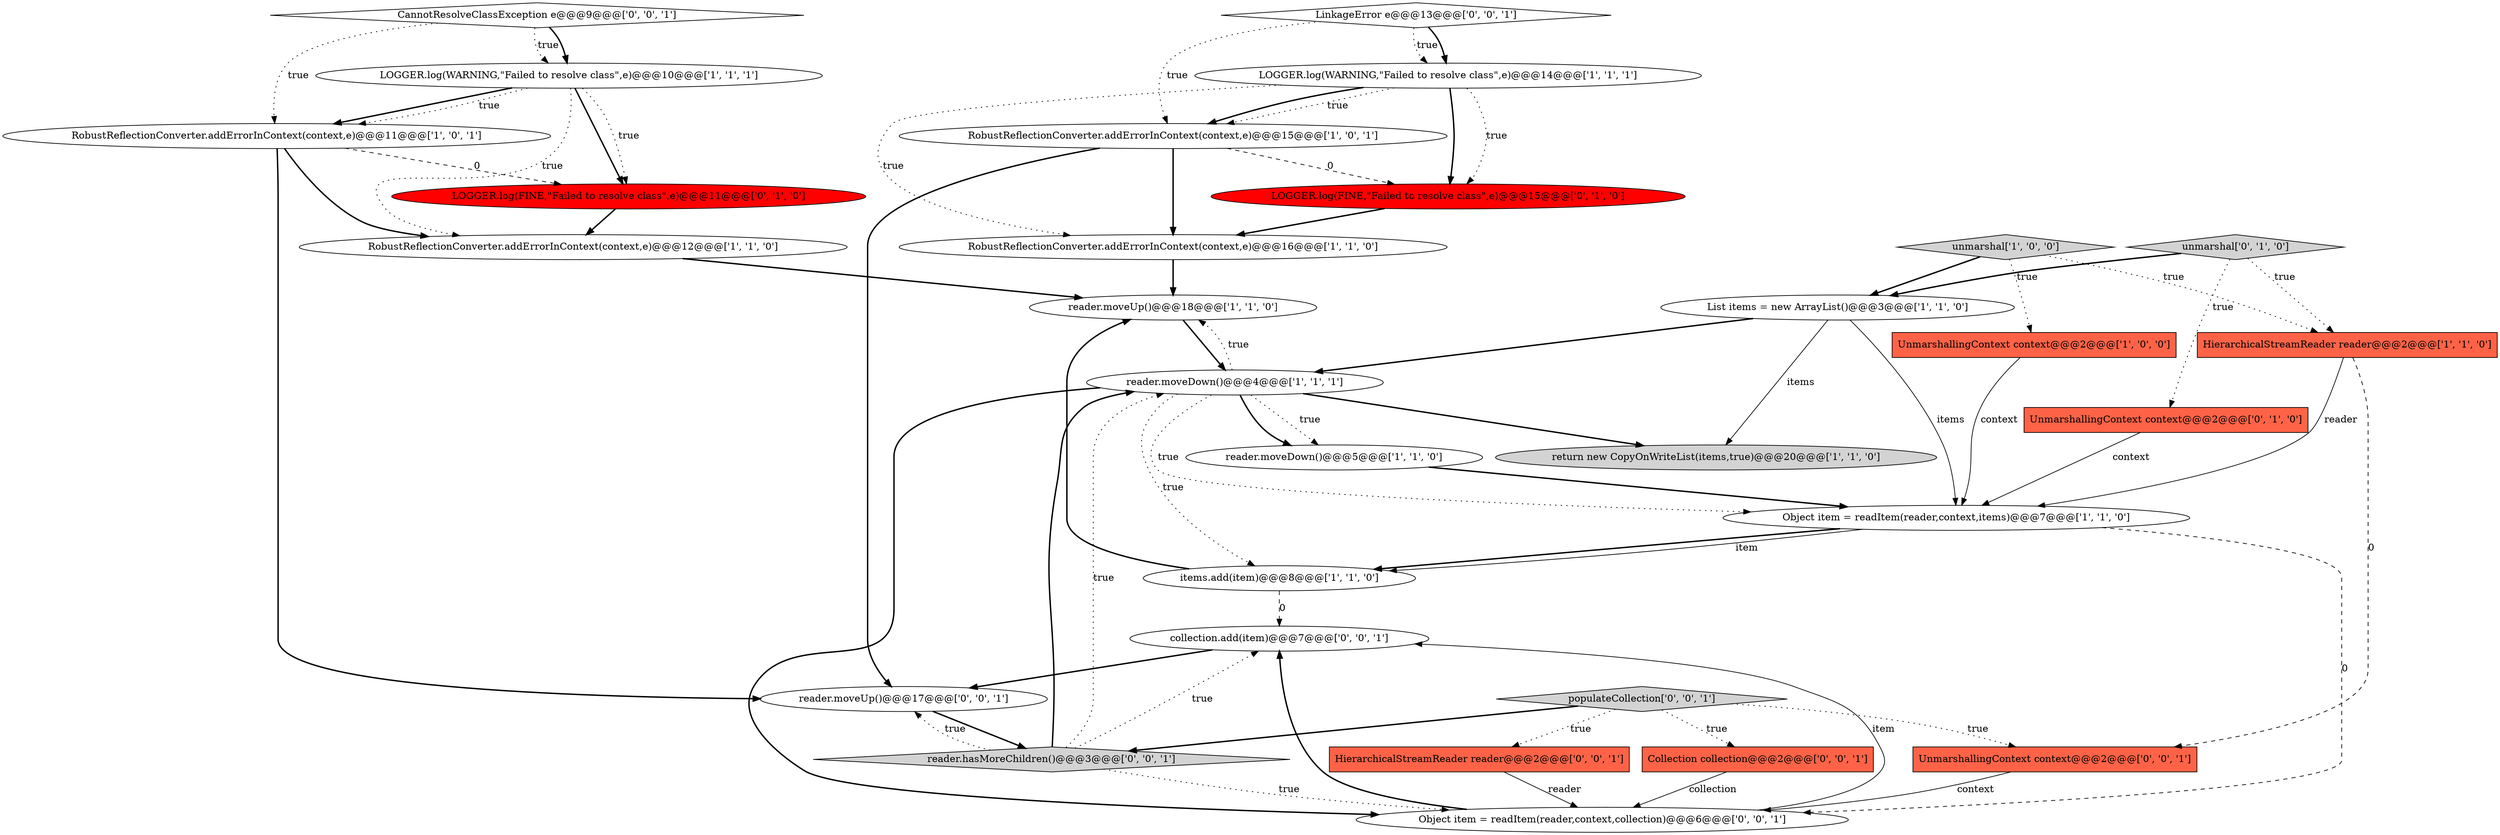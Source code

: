 digraph {
4 [style = filled, label = "LOGGER.log(WARNING,\"Failed to resolve class\",e)@@@14@@@['1', '1', '1']", fillcolor = white, shape = ellipse image = "AAA0AAABBB1BBB"];
12 [style = filled, label = "return new CopyOnWriteList(items,true)@@@20@@@['1', '1', '0']", fillcolor = lightgray, shape = ellipse image = "AAA0AAABBB1BBB"];
20 [style = filled, label = "Collection collection@@@2@@@['0', '0', '1']", fillcolor = tomato, shape = box image = "AAA0AAABBB3BBB"];
25 [style = filled, label = "LinkageError e@@@13@@@['0', '0', '1']", fillcolor = white, shape = diamond image = "AAA0AAABBB3BBB"];
8 [style = filled, label = "reader.moveDown()@@@5@@@['1', '1', '0']", fillcolor = white, shape = ellipse image = "AAA0AAABBB1BBB"];
3 [style = filled, label = "items.add(item)@@@8@@@['1', '1', '0']", fillcolor = white, shape = ellipse image = "AAA0AAABBB1BBB"];
10 [style = filled, label = "RobustReflectionConverter.addErrorInContext(context,e)@@@11@@@['1', '0', '1']", fillcolor = white, shape = ellipse image = "AAA0AAABBB1BBB"];
2 [style = filled, label = "LOGGER.log(WARNING,\"Failed to resolve class\",e)@@@10@@@['1', '1', '1']", fillcolor = white, shape = ellipse image = "AAA0AAABBB1BBB"];
13 [style = filled, label = "HierarchicalStreamReader reader@@@2@@@['1', '1', '0']", fillcolor = tomato, shape = box image = "AAA0AAABBB1BBB"];
9 [style = filled, label = "UnmarshallingContext context@@@2@@@['1', '0', '0']", fillcolor = tomato, shape = box image = "AAA0AAABBB1BBB"];
28 [style = filled, label = "collection.add(item)@@@7@@@['0', '0', '1']", fillcolor = white, shape = ellipse image = "AAA0AAABBB3BBB"];
26 [style = filled, label = "reader.moveUp()@@@17@@@['0', '0', '1']", fillcolor = white, shape = ellipse image = "AAA0AAABBB3BBB"];
18 [style = filled, label = "LOGGER.log(FINE,\"Failed to resolve class\",e)@@@15@@@['0', '1', '0']", fillcolor = red, shape = ellipse image = "AAA1AAABBB2BBB"];
29 [style = filled, label = "populateCollection['0', '0', '1']", fillcolor = lightgray, shape = diamond image = "AAA0AAABBB3BBB"];
24 [style = filled, label = "reader.hasMoreChildren()@@@3@@@['0', '0', '1']", fillcolor = lightgray, shape = diamond image = "AAA0AAABBB3BBB"];
5 [style = filled, label = "RobustReflectionConverter.addErrorInContext(context,e)@@@15@@@['1', '0', '1']", fillcolor = white, shape = ellipse image = "AAA0AAABBB1BBB"];
11 [style = filled, label = "RobustReflectionConverter.addErrorInContext(context,e)@@@12@@@['1', '1', '0']", fillcolor = white, shape = ellipse image = "AAA0AAABBB1BBB"];
1 [style = filled, label = "unmarshal['1', '0', '0']", fillcolor = lightgray, shape = diamond image = "AAA0AAABBB1BBB"];
7 [style = filled, label = "List items = new ArrayList()@@@3@@@['1', '1', '0']", fillcolor = white, shape = ellipse image = "AAA0AAABBB1BBB"];
14 [style = filled, label = "Object item = readItem(reader,context,items)@@@7@@@['1', '1', '0']", fillcolor = white, shape = ellipse image = "AAA0AAABBB1BBB"];
23 [style = filled, label = "Object item = readItem(reader,context,collection)@@@6@@@['0', '0', '1']", fillcolor = white, shape = ellipse image = "AAA0AAABBB3BBB"];
21 [style = filled, label = "CannotResolveClassException e@@@9@@@['0', '0', '1']", fillcolor = white, shape = diamond image = "AAA0AAABBB3BBB"];
19 [style = filled, label = "LOGGER.log(FINE,\"Failed to resolve class\",e)@@@11@@@['0', '1', '0']", fillcolor = red, shape = ellipse image = "AAA1AAABBB2BBB"];
27 [style = filled, label = "UnmarshallingContext context@@@2@@@['0', '0', '1']", fillcolor = tomato, shape = box image = "AAA0AAABBB3BBB"];
0 [style = filled, label = "reader.moveDown()@@@4@@@['1', '1', '1']", fillcolor = white, shape = ellipse image = "AAA0AAABBB1BBB"];
22 [style = filled, label = "HierarchicalStreamReader reader@@@2@@@['0', '0', '1']", fillcolor = tomato, shape = box image = "AAA0AAABBB3BBB"];
16 [style = filled, label = "unmarshal['0', '1', '0']", fillcolor = lightgray, shape = diamond image = "AAA0AAABBB2BBB"];
15 [style = filled, label = "RobustReflectionConverter.addErrorInContext(context,e)@@@16@@@['1', '1', '0']", fillcolor = white, shape = ellipse image = "AAA0AAABBB1BBB"];
17 [style = filled, label = "UnmarshallingContext context@@@2@@@['0', '1', '0']", fillcolor = tomato, shape = box image = "AAA0AAABBB2BBB"];
6 [style = filled, label = "reader.moveUp()@@@18@@@['1', '1', '0']", fillcolor = white, shape = ellipse image = "AAA0AAABBB1BBB"];
14->3 [style = bold, label=""];
4->5 [style = dotted, label="true"];
21->2 [style = dotted, label="true"];
4->18 [style = dotted, label="true"];
2->19 [style = bold, label=""];
3->28 [style = dashed, label="0"];
16->13 [style = dotted, label="true"];
24->0 [style = bold, label=""];
29->27 [style = dotted, label="true"];
13->14 [style = solid, label="reader"];
14->3 [style = solid, label="item"];
0->12 [style = bold, label=""];
11->6 [style = bold, label=""];
16->17 [style = dotted, label="true"];
25->4 [style = dotted, label="true"];
18->15 [style = bold, label=""];
23->28 [style = solid, label="item"];
16->7 [style = bold, label=""];
10->19 [style = dashed, label="0"];
5->26 [style = bold, label=""];
8->14 [style = bold, label=""];
5->15 [style = bold, label=""];
3->6 [style = bold, label=""];
28->26 [style = bold, label=""];
19->11 [style = bold, label=""];
7->0 [style = bold, label=""];
15->6 [style = bold, label=""];
22->23 [style = solid, label="reader"];
6->0 [style = bold, label=""];
4->18 [style = bold, label=""];
10->26 [style = bold, label=""];
4->15 [style = dotted, label="true"];
21->10 [style = dotted, label="true"];
5->18 [style = dashed, label="0"];
2->10 [style = bold, label=""];
26->24 [style = bold, label=""];
0->6 [style = dotted, label="true"];
20->23 [style = solid, label="collection"];
1->7 [style = bold, label=""];
24->28 [style = dotted, label="true"];
29->20 [style = dotted, label="true"];
21->2 [style = bold, label=""];
2->11 [style = dotted, label="true"];
23->28 [style = bold, label=""];
0->8 [style = dotted, label="true"];
1->13 [style = dotted, label="true"];
29->22 [style = dotted, label="true"];
25->5 [style = dotted, label="true"];
14->23 [style = dashed, label="0"];
0->23 [style = bold, label=""];
25->4 [style = bold, label=""];
24->23 [style = dotted, label="true"];
7->14 [style = solid, label="items"];
17->14 [style = solid, label="context"];
24->26 [style = dotted, label="true"];
13->27 [style = dashed, label="0"];
1->9 [style = dotted, label="true"];
24->0 [style = dotted, label="true"];
0->8 [style = bold, label=""];
0->14 [style = dotted, label="true"];
0->3 [style = dotted, label="true"];
29->24 [style = bold, label=""];
4->5 [style = bold, label=""];
7->12 [style = solid, label="items"];
9->14 [style = solid, label="context"];
27->23 [style = solid, label="context"];
2->19 [style = dotted, label="true"];
2->10 [style = dotted, label="true"];
10->11 [style = bold, label=""];
}
